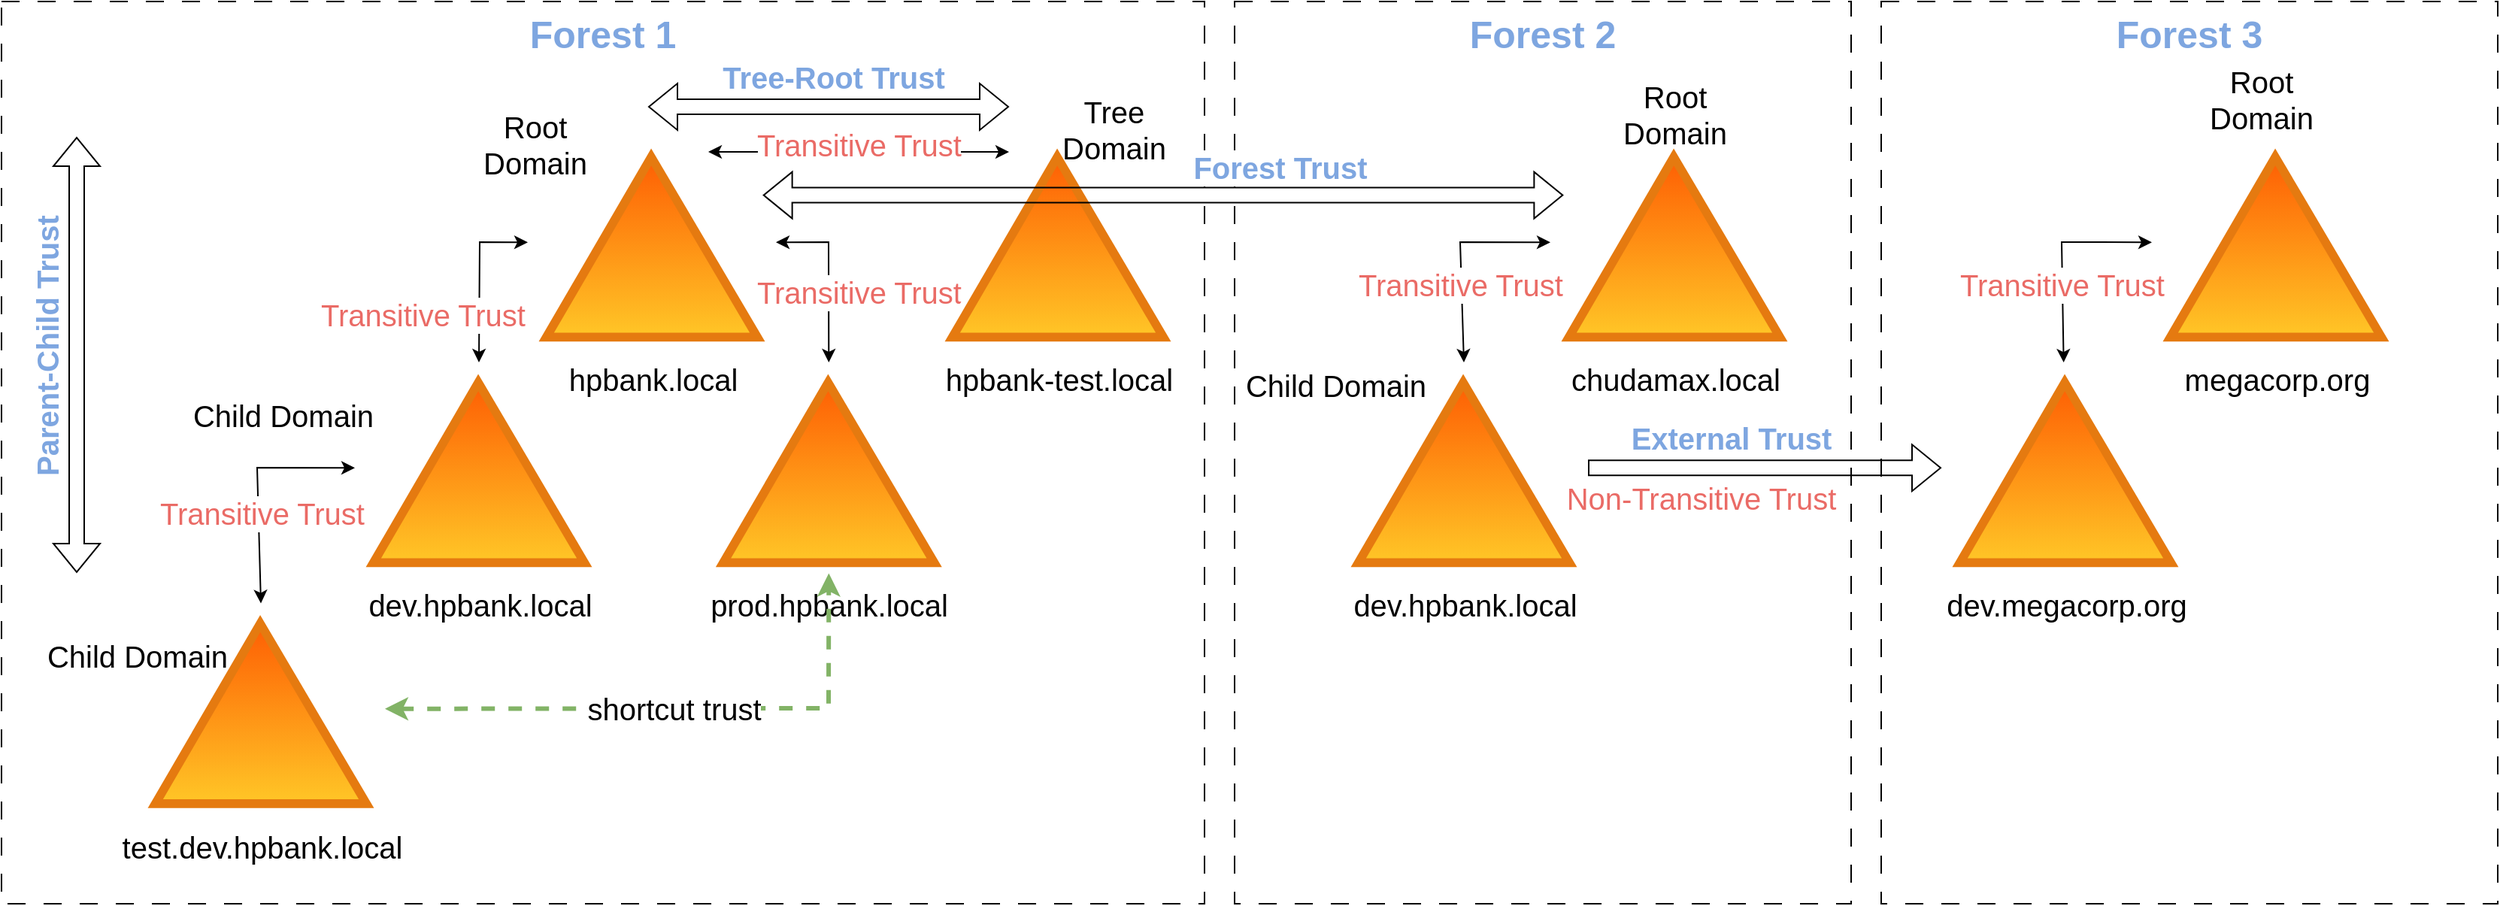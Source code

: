 <mxfile version="20.8.16" type="device"><diagram name="Page-1" id="OSpa4WXyYnVQqTm4YNr8"><mxGraphModel dx="1416" dy="818" grid="1" gridSize="10" guides="1" tooltips="1" connect="1" arrows="1" fold="1" page="1" pageScale="1" pageWidth="850" pageHeight="1100" math="0" shadow="0"><root><mxCell id="0"/><mxCell id="1" parent="0"/><mxCell id="GwFHy9NMy6Ap4uI9swPV-40" value="Forest 2" style="rounded=0;whiteSpace=wrap;html=1;labelBackgroundColor=none;fontSize=25;fontColor=#7EA6E0;dashed=1;dashPattern=12 12;verticalAlign=top;fontStyle=1" parent="1" vertex="1"><mxGeometry x="820" y="40" width="410" height="600" as="geometry"/></mxCell><mxCell id="GwFHy9NMy6Ap4uI9swPV-39" value="Forest 1" style="rounded=0;whiteSpace=wrap;html=1;labelBackgroundColor=none;fontSize=25;fontColor=#7EA6E0;dashed=1;dashPattern=12 12;verticalAlign=top;fontStyle=1" parent="1" vertex="1"><mxGeometry y="40" width="800" height="600" as="geometry"/></mxCell><mxCell id="GwFHy9NMy6Ap4uI9swPV-1" value="hpbank.local" style="aspect=fixed;perimeter=ellipsePerimeter;html=1;align=center;shadow=0;dashed=0;spacingTop=3;image;image=img/lib/active_directory/windows_domain.svg;verticalAlign=top;fontSize=20;" parent="1" vertex="1"><mxGeometry x="350" y="130" width="165" height="140.25" as="geometry"/></mxCell><mxCell id="GwFHy9NMy6Ap4uI9swPV-2" value="dev.hpbank.local" style="aspect=fixed;perimeter=ellipsePerimeter;html=1;align=center;shadow=0;dashed=0;spacingTop=3;image;image=img/lib/active_directory/windows_domain.svg;fontSize=20;" parent="1" vertex="1"><mxGeometry x="235" y="280" width="165" height="140.25" as="geometry"/></mxCell><mxCell id="GwFHy9NMy6Ap4uI9swPV-3" value="test.dev.hpbank.local" style="aspect=fixed;perimeter=ellipsePerimeter;html=1;align=center;shadow=0;dashed=0;spacingTop=3;image;image=img/lib/active_directory/windows_domain.svg;fontSize=20;" parent="1" vertex="1"><mxGeometry x="90" y="440.25" width="165" height="140.25" as="geometry"/></mxCell><mxCell id="GwFHy9NMy6Ap4uI9swPV-4" value="prod.hpbank.local" style="aspect=fixed;perimeter=ellipsePerimeter;html=1;align=center;shadow=0;dashed=0;spacingTop=3;image;image=img/lib/active_directory/windows_domain.svg;fontSize=20;" parent="1" vertex="1"><mxGeometry x="467.65" y="280" width="165" height="140.25" as="geometry"/></mxCell><mxCell id="GwFHy9NMy6Ap4uI9swPV-5" value="Transitive Trust" style="endArrow=classic;startArrow=classic;html=1;rounded=0;entryX=0;entryY=0.5;entryDx=0;entryDy=0;exitX=0.5;exitY=0;exitDx=0;exitDy=0;fontSize=20;verticalAlign=top;fontColor=#EA6B66;" parent="1" source="GwFHy9NMy6Ap4uI9swPV-2" target="GwFHy9NMy6Ap4uI9swPV-1" edge="1"><mxGeometry x="-0.111" y="38" width="50" height="50" relative="1" as="geometry"><mxPoint x="390" y="370" as="sourcePoint"/><mxPoint x="440" y="320" as="targetPoint"/><Array as="points"><mxPoint x="318" y="200"/></Array><mxPoint as="offset"/></mxGeometry></mxCell><mxCell id="GwFHy9NMy6Ap4uI9swPV-6" value="" style="endArrow=classic;startArrow=classic;html=1;rounded=0;entryX=0;entryY=0.5;entryDx=0;entryDy=0;exitX=0.5;exitY=0;exitDx=0;exitDy=0;fontSize=20;" parent="1" source="GwFHy9NMy6Ap4uI9swPV-3" target="GwFHy9NMy6Ap4uI9swPV-2" edge="1"><mxGeometry width="50" height="50" relative="1" as="geometry"><mxPoint x="490" y="360" as="sourcePoint"/><mxPoint x="540" y="310" as="targetPoint"/><Array as="points"><mxPoint x="170" y="350"/></Array></mxGeometry></mxCell><mxCell id="GwFHy9NMy6Ap4uI9swPV-25" value="Transitive Trust" style="edgeLabel;html=1;align=center;verticalAlign=middle;resizable=0;points=[];fontSize=20;fontColor=#EA6B66;" parent="GwFHy9NMy6Ap4uI9swPV-6" vertex="1" connectable="0"><mxGeometry x="-0.223" y="-2" relative="1" as="geometry"><mxPoint as="offset"/></mxGeometry></mxCell><mxCell id="GwFHy9NMy6Ap4uI9swPV-7" value="" style="endArrow=classic;startArrow=classic;html=1;rounded=0;entryX=0.5;entryY=0;entryDx=0;entryDy=0;exitX=1;exitY=0.5;exitDx=0;exitDy=0;fontSize=20;" parent="1" source="GwFHy9NMy6Ap4uI9swPV-1" target="GwFHy9NMy6Ap4uI9swPV-4" edge="1"><mxGeometry width="50" height="50" relative="1" as="geometry"><mxPoint x="490" y="360" as="sourcePoint"/><mxPoint x="540" y="310" as="targetPoint"/><Array as="points"><mxPoint x="550" y="200"/></Array></mxGeometry></mxCell><mxCell id="GwFHy9NMy6Ap4uI9swPV-26" value="Transitive Trust" style="edgeLabel;html=1;align=center;verticalAlign=middle;resizable=0;points=[];fontSize=20;fontColor=#EA6B66;" parent="GwFHy9NMy6Ap4uI9swPV-7" vertex="1" connectable="0"><mxGeometry x="0.174" y="1" relative="1" as="geometry"><mxPoint x="19" as="offset"/></mxGeometry></mxCell><mxCell id="GwFHy9NMy6Ap4uI9swPV-14" value="shortcut trust" style="endArrow=classic;startArrow=classic;html=1;rounded=0;exitX=1;exitY=0.5;exitDx=0;exitDy=0;entryX=0.5;entryY=1;entryDx=0;entryDy=0;dashed=1;fontSize=20;fillColor=#d5e8d4;strokeColor=#82b366;strokeWidth=3;" parent="1" source="GwFHy9NMy6Ap4uI9swPV-3" target="GwFHy9NMy6Ap4uI9swPV-4" edge="1"><mxGeometry width="50" height="50" relative="1" as="geometry"><mxPoint x="490" y="360" as="sourcePoint"/><mxPoint x="540" y="310" as="targetPoint"/><Array as="points"><mxPoint x="550" y="510"/></Array></mxGeometry></mxCell><mxCell id="GwFHy9NMy6Ap4uI9swPV-16" value="hpbank-test.local" style="aspect=fixed;perimeter=ellipsePerimeter;html=1;align=center;shadow=0;dashed=0;spacingTop=3;image;image=img/lib/active_directory/windows_domain.svg;verticalAlign=top;fontSize=20;" parent="1" vertex="1"><mxGeometry x="620" y="130" width="165" height="140.25" as="geometry"/></mxCell><mxCell id="GwFHy9NMy6Ap4uI9swPV-20" value="" style="endArrow=classic;startArrow=classic;html=1;rounded=0;strokeWidth=1;fontSize=20;fontColor=default;" parent="1" edge="1"><mxGeometry width="50" height="50" relative="1" as="geometry"><mxPoint x="470" y="140" as="sourcePoint"/><mxPoint x="670" y="140" as="targetPoint"/></mxGeometry></mxCell><mxCell id="GwFHy9NMy6Ap4uI9swPV-27" value="Transitive Trust" style="edgeLabel;html=1;align=center;verticalAlign=middle;resizable=0;points=[];fontSize=20;fontColor=#EA6B66;" parent="GwFHy9NMy6Ap4uI9swPV-20" vertex="1" connectable="0"><mxGeometry x="0.16" relative="1" as="geometry"><mxPoint x="-16" y="-5" as="offset"/></mxGeometry></mxCell><mxCell id="GwFHy9NMy6Ap4uI9swPV-21" value="Child Domain" style="text;html=1;strokeColor=none;fillColor=none;align=center;verticalAlign=middle;whiteSpace=wrap;rounded=0;fontSize=20;fontColor=default;" parent="1" vertex="1"><mxGeometry x="120" y="300" width="135" height="30" as="geometry"/></mxCell><mxCell id="GwFHy9NMy6Ap4uI9swPV-22" value="Child Domain" style="text;html=1;strokeColor=none;fillColor=none;align=center;verticalAlign=middle;rounded=0;fontSize=20;fontColor=default;labelBackgroundColor=none;" parent="1" vertex="1"><mxGeometry x="60" y="460" width="60" height="30" as="geometry"/></mxCell><mxCell id="GwFHy9NMy6Ap4uI9swPV-29" value="" style="shape=flexArrow;endArrow=classic;startArrow=classic;html=1;rounded=0;strokeWidth=1;fontSize=20;fontColor=#EA6B66;" parent="1" edge="1"><mxGeometry width="100" height="100" relative="1" as="geometry"><mxPoint x="50" y="420" as="sourcePoint"/><mxPoint x="50" y="130" as="targetPoint"/></mxGeometry></mxCell><mxCell id="GwFHy9NMy6Ap4uI9swPV-30" value="Parent-Child Trust&amp;nbsp;" style="edgeLabel;html=1;align=center;verticalAlign=middle;resizable=0;points=[];fontSize=20;fontColor=#7EA6E0;horizontal=0;fontStyle=1" parent="GwFHy9NMy6Ap4uI9swPV-29" vertex="1" connectable="0"><mxGeometry x="0.19" relative="1" as="geometry"><mxPoint x="-20" y="19" as="offset"/></mxGeometry></mxCell><mxCell id="GwFHy9NMy6Ap4uI9swPV-31" value="" style="shape=flexArrow;endArrow=classic;startArrow=classic;html=1;rounded=0;strokeWidth=1;fontSize=20;fontColor=#7EA6E0;" parent="1" edge="1"><mxGeometry width="100" height="100" relative="1" as="geometry"><mxPoint x="430" y="110" as="sourcePoint"/><mxPoint x="670" y="110" as="targetPoint"/></mxGeometry></mxCell><mxCell id="GwFHy9NMy6Ap4uI9swPV-33" value="Tree-Root Trust" style="edgeLabel;html=1;align=center;verticalAlign=middle;resizable=0;points=[];fontSize=20;fontColor=#7EA6E0;fontStyle=1" parent="GwFHy9NMy6Ap4uI9swPV-31" vertex="1" connectable="0"><mxGeometry x="0.141" y="3" relative="1" as="geometry"><mxPoint x="-14" y="-17" as="offset"/></mxGeometry></mxCell><mxCell id="GwFHy9NMy6Ap4uI9swPV-35" value="chudamax.local" style="aspect=fixed;perimeter=ellipsePerimeter;html=1;align=center;shadow=0;dashed=0;spacingTop=3;image;image=img/lib/active_directory/windows_domain.svg;verticalAlign=top;fontSize=20;" parent="1" vertex="1"><mxGeometry x="1030" y="130" width="165" height="140.25" as="geometry"/></mxCell><mxCell id="GwFHy9NMy6Ap4uI9swPV-36" value="" style="shape=flexArrow;endArrow=classic;startArrow=classic;html=1;rounded=0;strokeWidth=1;fontSize=20;fontColor=#7EA6E0;exitX=1;exitY=0.25;exitDx=0;exitDy=0;entryX=0;entryY=0.25;entryDx=0;entryDy=0;" parent="1" source="GwFHy9NMy6Ap4uI9swPV-1" target="GwFHy9NMy6Ap4uI9swPV-35" edge="1"><mxGeometry width="100" height="100" relative="1" as="geometry"><mxPoint x="751.17" y="199.5" as="sourcePoint"/><mxPoint x="951.17" y="200" as="targetPoint"/></mxGeometry></mxCell><mxCell id="GwFHy9NMy6Ap4uI9swPV-37" value="Forest Trust" style="edgeLabel;html=1;align=center;verticalAlign=middle;resizable=0;points=[];fontSize=20;fontColor=#7EA6E0;fontStyle=1" parent="GwFHy9NMy6Ap4uI9swPV-36" vertex="1" connectable="0"><mxGeometry x="0.141" y="3" relative="1" as="geometry"><mxPoint x="40" y="-16" as="offset"/></mxGeometry></mxCell><mxCell id="GwFHy9NMy6Ap4uI9swPV-38" value="Root Domain" style="text;html=1;strokeColor=none;fillColor=none;align=center;verticalAlign=middle;whiteSpace=wrap;rounded=0;fontSize=20;fontColor=default;" parent="1" vertex="1"><mxGeometry x="310" y="120" width="90" height="30" as="geometry"/></mxCell><mxCell id="GwFHy9NMy6Ap4uI9swPV-41" value="dev.hpbank.local" style="aspect=fixed;perimeter=ellipsePerimeter;html=1;align=center;shadow=0;dashed=0;spacingTop=3;image;image=img/lib/active_directory/windows_domain.svg;fontSize=20;" parent="1" vertex="1"><mxGeometry x="890" y="280" width="165" height="140.25" as="geometry"/></mxCell><mxCell id="GwFHy9NMy6Ap4uI9swPV-42" value="Transitive Trust" style="endArrow=classic;startArrow=classic;html=1;rounded=0;fontSize=20;verticalAlign=top;fontColor=#EA6B66;exitX=0.5;exitY=0;exitDx=0;exitDy=0;" parent="1" source="GwFHy9NMy6Ap4uI9swPV-41" target="GwFHy9NMy6Ap4uI9swPV-35" edge="1"><mxGeometry width="50" height="50" relative="1" as="geometry"><mxPoint x="949.82" y="280" as="sourcePoint"/><mxPoint x="1010" y="200" as="targetPoint"/><Array as="points"><mxPoint x="970" y="200"/></Array></mxGeometry></mxCell><mxCell id="F62MUJ2yTm9nAsJy9G2G-1" value="Tree Domain" style="text;html=1;strokeColor=none;fillColor=none;align=center;verticalAlign=middle;whiteSpace=wrap;rounded=0;fontSize=20;fontColor=default;" parent="1" vertex="1"><mxGeometry x="695" y="110" width="90" height="30" as="geometry"/></mxCell><mxCell id="F62MUJ2yTm9nAsJy9G2G-2" value="Root Domain" style="text;html=1;strokeColor=none;fillColor=none;align=center;verticalAlign=middle;whiteSpace=wrap;rounded=0;fontSize=20;fontColor=default;" parent="1" vertex="1"><mxGeometry x="1067.5" y="100" width="90" height="30" as="geometry"/></mxCell><mxCell id="F62MUJ2yTm9nAsJy9G2G-3" value="Child Domain" style="text;html=1;strokeColor=none;fillColor=none;align=center;verticalAlign=middle;whiteSpace=wrap;rounded=0;fontSize=20;fontColor=default;" parent="1" vertex="1"><mxGeometry x="820" y="280" width="135" height="30" as="geometry"/></mxCell><mxCell id="Om5eiTM9O5bV1jLS-0_y-1" value="Forest 3" style="rounded=0;whiteSpace=wrap;html=1;labelBackgroundColor=none;fontSize=25;fontColor=#7EA6E0;dashed=1;dashPattern=12 12;verticalAlign=top;fontStyle=1" vertex="1" parent="1"><mxGeometry x="1250" y="40" width="410" height="600" as="geometry"/></mxCell><mxCell id="Om5eiTM9O5bV1jLS-0_y-2" value="megacorp.org" style="aspect=fixed;perimeter=ellipsePerimeter;html=1;align=center;shadow=0;dashed=0;spacingTop=3;image;image=img/lib/active_directory/windows_domain.svg;verticalAlign=top;fontSize=20;" vertex="1" parent="1"><mxGeometry x="1430" y="130" width="165" height="140.25" as="geometry"/></mxCell><mxCell id="Om5eiTM9O5bV1jLS-0_y-5" value="Root Domain" style="text;html=1;strokeColor=none;fillColor=none;align=center;verticalAlign=middle;whiteSpace=wrap;rounded=0;fontSize=20;fontColor=default;" vertex="1" parent="1"><mxGeometry x="1457.5" y="90" width="90" height="30" as="geometry"/></mxCell><mxCell id="Om5eiTM9O5bV1jLS-0_y-6" value="dev.megacorp.org" style="aspect=fixed;perimeter=ellipsePerimeter;html=1;align=center;shadow=0;dashed=0;spacingTop=3;image;image=img/lib/active_directory/windows_domain.svg;fontSize=20;" vertex="1" parent="1"><mxGeometry x="1290" y="280" width="165" height="140.25" as="geometry"/></mxCell><mxCell id="Om5eiTM9O5bV1jLS-0_y-7" value="Transitive Trust" style="endArrow=classic;startArrow=classic;html=1;rounded=0;fontSize=20;verticalAlign=top;fontColor=#EA6B66;entryX=0;entryY=0.5;entryDx=0;entryDy=0;" edge="1" parent="1" source="Om5eiTM9O5bV1jLS-0_y-6" target="Om5eiTM9O5bV1jLS-0_y-2"><mxGeometry width="50" height="50" relative="1" as="geometry"><mxPoint x="1362.5" y="290" as="sourcePoint"/><mxPoint x="1420.0" y="210.125" as="targetPoint"/><Array as="points"><mxPoint x="1370" y="200"/></Array></mxGeometry></mxCell><mxCell id="Om5eiTM9O5bV1jLS-0_y-8" value="" style="shape=flexArrow;endArrow=none;startArrow=classic;html=1;rounded=0;endFill=0;" edge="1" parent="1" source="Om5eiTM9O5bV1jLS-0_y-6" target="GwFHy9NMy6Ap4uI9swPV-41"><mxGeometry width="100" height="100" relative="1" as="geometry"><mxPoint x="1260" y="350" as="sourcePoint"/><mxPoint x="1020" y="340" as="targetPoint"/></mxGeometry></mxCell><mxCell id="Om5eiTM9O5bV1jLS-0_y-9" value="External Trust" style="edgeLabel;html=1;align=center;verticalAlign=middle;resizable=0;points=[];fontSize=20;fontColor=#7EA6E0;fontStyle=1" vertex="1" connectable="0" parent="1"><mxGeometry x="1149.997" y="329.996" as="geometry"/></mxCell><mxCell id="Om5eiTM9O5bV1jLS-0_y-10" value="Non-Transitive Trust" style="edgeLabel;html=1;align=center;verticalAlign=middle;resizable=0;points=[];fontSize=20;fontColor=#EA6B66;" vertex="1" connectable="0" parent="1"><mxGeometry x="1130.002" y="369.998" as="geometry"/></mxCell></root></mxGraphModel></diagram></mxfile>